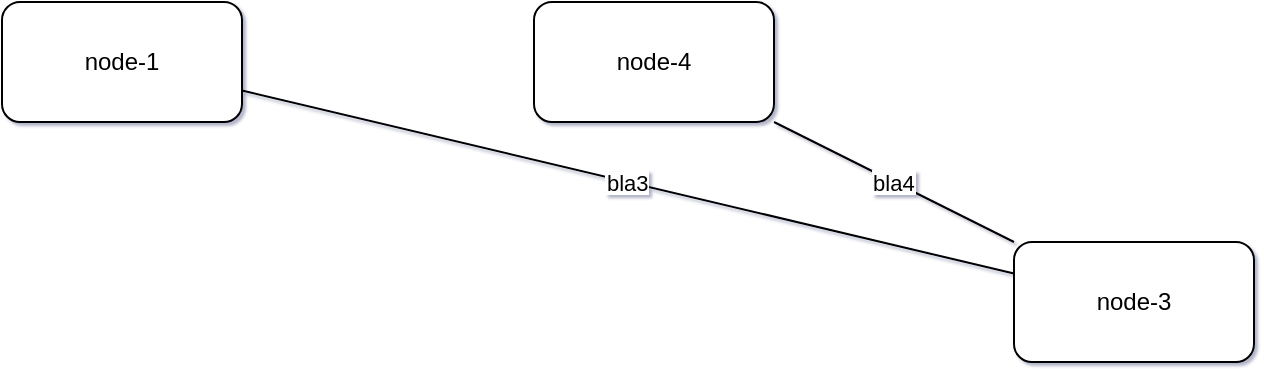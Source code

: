 <mxfile compressed="false" type="device" version="13.2.2">
  <diagram id="Page-1" name="Page-1">
    <mxGraphModel arrows="1" connect="1" dx="852" dy="494" fold="1" grid="1" gridSize="10" guides="1" math="0" page="0" pageHeight="1169" pageScale="1" pageWidth="827" shadow="1" tooltips="1">
      <root>
        <mxCell id="0" />
        <mxCell id="1" parent="0" />
        <object id="node-1" label="node-1">
          <mxCell parent="1" style="rounded=1;whiteSpace=wrap;html=1;" vertex="1">
            <mxGeometry as="geometry" height="60" width="120" x="536" />
          </mxCell>
        </object>
        <object id="node-3" label="node-3">
          <mxCell parent="1" style="rounded=1;whiteSpace=wrap;html=1;" vertex="1">
            <mxGeometry as="geometry" height="60" width="120" x="1042" y="120" />
          </mxCell>
        </object>
        <object a="b" c="d" id="node-4" label="node-4" link="http://google.com">
          <mxCell parent="1" style="rounded=1;whiteSpace=wrap;html=1;" vertex="1">
            <mxGeometry as="geometry" height="60" width="120" x="802" />
          </mxCell>
        </object>
        <object id="c8fe43e5ad1ce2c05bfc0b371d1fb987" label="bla3">
          <mxCell edge="1" parent="1" source="node-3" style="endArrow=none;" target="node-1">
            <mxGeometry as="geometry" relative="1" />
          </mxCell>
        </object>
        <object id="3972a5fc4a57b84e0376216959d97b1c" label="bla4">
          <mxCell edge="1" parent="1" source="node-4" style="endArrow=none;" target="node-3">
            <mxGeometry as="geometry" relative="1" />
          </mxCell>
        </object>
        </root>
    </mxGraphModel>
  </diagram>
</mxfile>